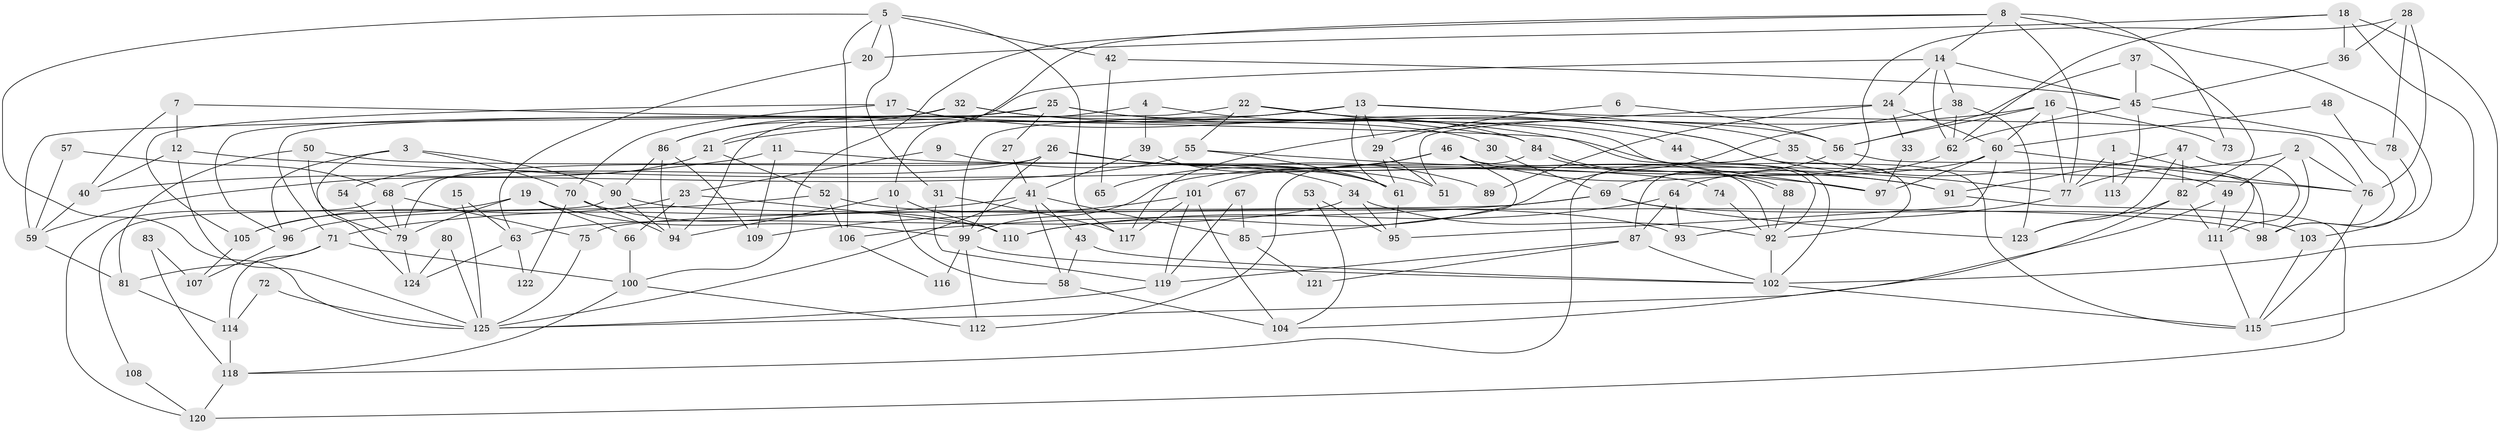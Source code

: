 // coarse degree distribution, {4: 0.28735632183908044, 2: 0.19540229885057472, 3: 0.1839080459770115, 5: 0.19540229885057472, 6: 0.022988505747126436, 9: 0.022988505747126436, 7: 0.05747126436781609, 8: 0.011494252873563218, 17: 0.011494252873563218, 11: 0.011494252873563218}
// Generated by graph-tools (version 1.1) at 2025/53/03/04/25 21:53:03]
// undirected, 125 vertices, 250 edges
graph export_dot {
graph [start="1"]
  node [color=gray90,style=filled];
  1;
  2;
  3;
  4;
  5;
  6;
  7;
  8;
  9;
  10;
  11;
  12;
  13;
  14;
  15;
  16;
  17;
  18;
  19;
  20;
  21;
  22;
  23;
  24;
  25;
  26;
  27;
  28;
  29;
  30;
  31;
  32;
  33;
  34;
  35;
  36;
  37;
  38;
  39;
  40;
  41;
  42;
  43;
  44;
  45;
  46;
  47;
  48;
  49;
  50;
  51;
  52;
  53;
  54;
  55;
  56;
  57;
  58;
  59;
  60;
  61;
  62;
  63;
  64;
  65;
  66;
  67;
  68;
  69;
  70;
  71;
  72;
  73;
  74;
  75;
  76;
  77;
  78;
  79;
  80;
  81;
  82;
  83;
  84;
  85;
  86;
  87;
  88;
  89;
  90;
  91;
  92;
  93;
  94;
  95;
  96;
  97;
  98;
  99;
  100;
  101;
  102;
  103;
  104;
  105;
  106;
  107;
  108;
  109;
  110;
  111;
  112;
  113;
  114;
  115;
  116;
  117;
  118;
  119;
  120;
  121;
  122;
  123;
  124;
  125;
  1 -- 77;
  1 -- 111;
  1 -- 113;
  2 -- 76;
  2 -- 77;
  2 -- 49;
  2 -- 98;
  3 -- 96;
  3 -- 90;
  3 -- 70;
  3 -- 124;
  4 -- 39;
  4 -- 94;
  4 -- 84;
  5 -- 117;
  5 -- 125;
  5 -- 20;
  5 -- 31;
  5 -- 42;
  5 -- 106;
  6 -- 56;
  6 -- 29;
  7 -- 40;
  7 -- 12;
  7 -- 97;
  8 -- 14;
  8 -- 77;
  8 -- 10;
  8 -- 73;
  8 -- 100;
  8 -- 103;
  9 -- 34;
  9 -- 23;
  10 -- 94;
  10 -- 58;
  10 -- 110;
  11 -- 51;
  11 -- 40;
  11 -- 109;
  12 -- 76;
  12 -- 125;
  12 -- 40;
  13 -- 61;
  13 -- 99;
  13 -- 21;
  13 -- 29;
  13 -- 35;
  13 -- 76;
  14 -- 45;
  14 -- 62;
  14 -- 21;
  14 -- 24;
  14 -- 38;
  15 -- 125;
  15 -- 63;
  16 -- 56;
  16 -- 60;
  16 -- 73;
  16 -- 77;
  16 -- 117;
  17 -- 92;
  17 -- 105;
  17 -- 30;
  17 -- 70;
  18 -- 115;
  18 -- 102;
  18 -- 20;
  18 -- 36;
  18 -- 62;
  19 -- 99;
  19 -- 79;
  19 -- 66;
  19 -- 105;
  20 -- 63;
  21 -- 52;
  21 -- 54;
  22 -- 56;
  22 -- 84;
  22 -- 55;
  22 -- 59;
  23 -- 66;
  23 -- 110;
  23 -- 105;
  24 -- 60;
  24 -- 33;
  24 -- 51;
  24 -- 89;
  25 -- 71;
  25 -- 86;
  25 -- 27;
  25 -- 44;
  25 -- 115;
  26 -- 68;
  26 -- 79;
  26 -- 61;
  26 -- 89;
  26 -- 91;
  26 -- 99;
  27 -- 41;
  28 -- 36;
  28 -- 76;
  28 -- 78;
  28 -- 87;
  29 -- 61;
  29 -- 51;
  30 -- 69;
  31 -- 119;
  31 -- 117;
  32 -- 102;
  32 -- 86;
  32 -- 77;
  32 -- 96;
  33 -- 97;
  34 -- 95;
  34 -- 92;
  34 -- 63;
  35 -- 49;
  35 -- 118;
  36 -- 45;
  37 -- 56;
  37 -- 82;
  37 -- 45;
  38 -- 110;
  38 -- 62;
  38 -- 123;
  39 -- 61;
  39 -- 41;
  40 -- 59;
  41 -- 71;
  41 -- 125;
  41 -- 43;
  41 -- 58;
  41 -- 85;
  42 -- 45;
  42 -- 65;
  43 -- 58;
  43 -- 102;
  44 -- 92;
  45 -- 62;
  45 -- 78;
  45 -- 113;
  46 -- 91;
  46 -- 101;
  46 -- 65;
  46 -- 85;
  46 -- 92;
  47 -- 123;
  47 -- 82;
  47 -- 91;
  47 -- 111;
  48 -- 98;
  48 -- 60;
  49 -- 111;
  49 -- 125;
  50 -- 79;
  50 -- 81;
  50 -- 74;
  52 -- 93;
  52 -- 96;
  52 -- 106;
  53 -- 95;
  53 -- 104;
  54 -- 79;
  55 -- 97;
  55 -- 59;
  55 -- 61;
  56 -- 69;
  56 -- 98;
  57 -- 59;
  57 -- 68;
  58 -- 104;
  59 -- 81;
  60 -- 76;
  60 -- 99;
  60 -- 95;
  60 -- 97;
  61 -- 95;
  62 -- 64;
  63 -- 122;
  63 -- 124;
  64 -- 110;
  64 -- 87;
  64 -- 93;
  66 -- 100;
  67 -- 119;
  67 -- 85;
  68 -- 75;
  68 -- 120;
  68 -- 79;
  69 -- 103;
  69 -- 106;
  69 -- 75;
  69 -- 123;
  70 -- 94;
  70 -- 110;
  70 -- 122;
  71 -- 114;
  71 -- 100;
  71 -- 81;
  72 -- 114;
  72 -- 125;
  74 -- 92;
  75 -- 125;
  76 -- 115;
  77 -- 93;
  78 -- 98;
  79 -- 124;
  80 -- 125;
  80 -- 124;
  81 -- 114;
  82 -- 123;
  82 -- 111;
  82 -- 104;
  83 -- 107;
  83 -- 118;
  84 -- 88;
  84 -- 88;
  84 -- 112;
  85 -- 121;
  86 -- 109;
  86 -- 90;
  86 -- 94;
  87 -- 102;
  87 -- 119;
  87 -- 121;
  88 -- 92;
  90 -- 94;
  90 -- 98;
  90 -- 108;
  91 -- 120;
  92 -- 102;
  96 -- 107;
  99 -- 102;
  99 -- 112;
  99 -- 116;
  100 -- 112;
  100 -- 118;
  101 -- 104;
  101 -- 117;
  101 -- 109;
  101 -- 119;
  102 -- 115;
  103 -- 115;
  105 -- 107;
  106 -- 116;
  108 -- 120;
  111 -- 115;
  114 -- 118;
  118 -- 120;
  119 -- 125;
}
